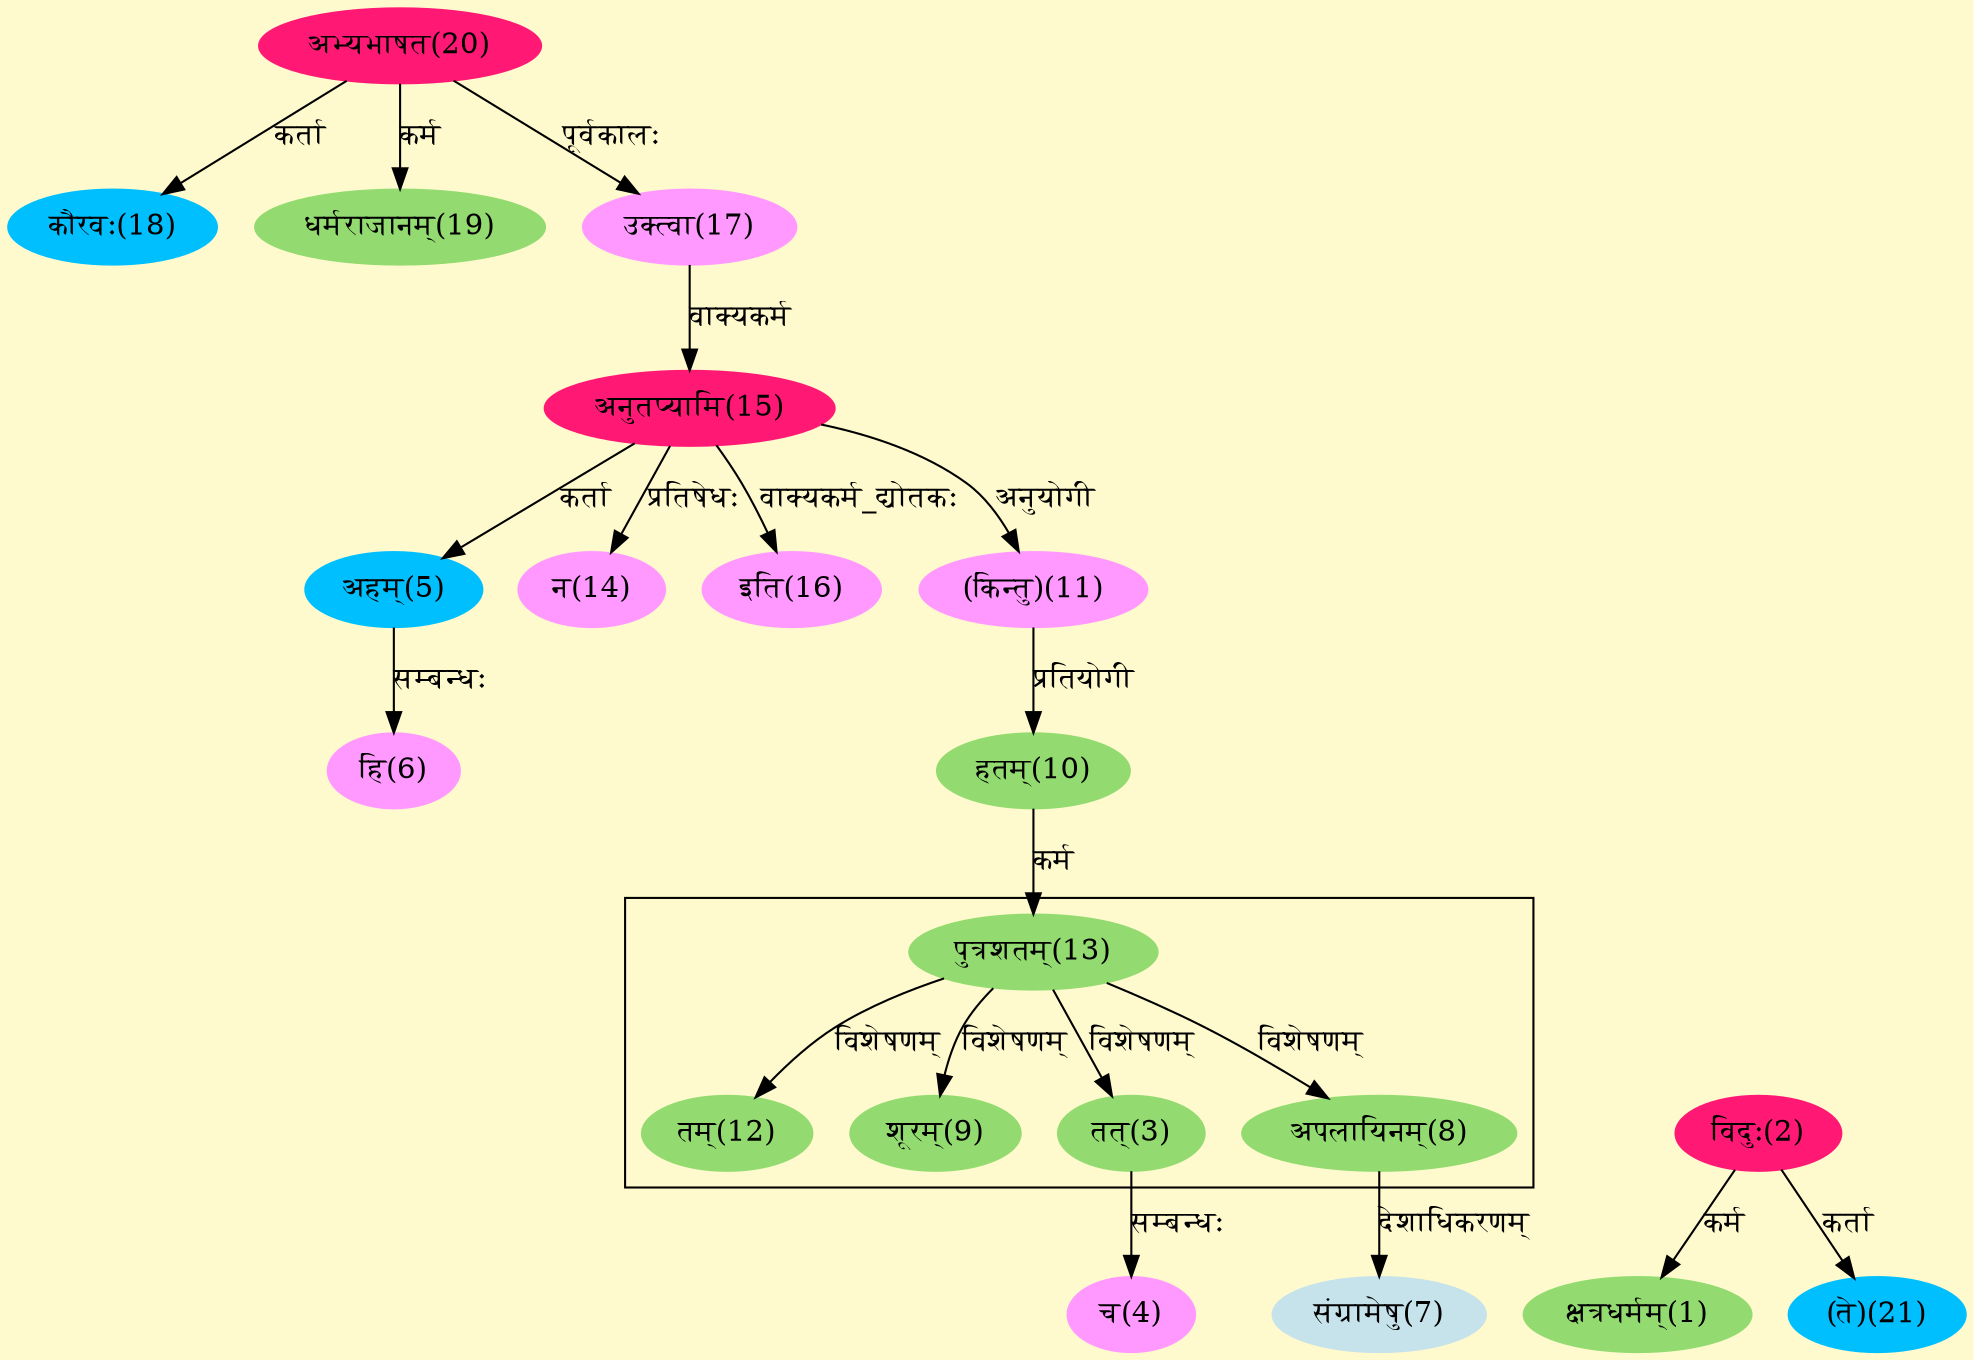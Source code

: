 digraph G{
rankdir=BT;
 compound=true;
 bgcolor="lemonchiffon1";

subgraph cluster_1{
Node3 [style=filled, color="#93DB70" label = "तत्(3)"]
Node13 [style=filled, color="#93DB70" label = "पुत्रशतम्(13)"]
Node8 [style=filled, color="#93DB70" label = "अपलायिनम्(8)"]
Node9 [style=filled, color="#93DB70" label = "शूरम्(9)"]
Node12 [style=filled, color="#93DB70" label = "तम्(12)"]

}
Node1 [style=filled, color="#93DB70" label = "क्षत्रधर्मम्(1)"]
Node2 [style=filled, color="#FF1975" label = "विदुः(2)"]
Node21 [style=filled, color="#00BFFF" label = "(ते)(21)"]
Node [style=filled, color="" label = ""]
Node4 [style=filled, color="#FF99FF" label = "च(4)"]
Node3 [style=filled, color="#93DB70" label = "तत्(3)"]
Node5 [style=filled, color="#00BFFF" label = "अहम्(5)"]
Node15 [style=filled, color="#FF1975" label = "अनुतप्यामि(15)"]
Node6 [style=filled, color="#FF99FF" label = "हि(6)"]
Node7 [style=filled, color="#C6E2EB" label = "संग्रामेषु(7)"]
Node8 [style=filled, color="#93DB70" label = "अपलायिनम्(8)"]
Node10 [style=filled, color="#93DB70" label = "हतम्(10)"]
Node11 [style=filled, color="#FF99FF" label = "(किन्तु)(11)"]
Node13 [style=filled, color="#93DB70" label = "पुत्रशतम्(13)"]
Node14 [style=filled, color="#FF99FF" label = "न(14)"]
Node17 [style=filled, color="#FF99FF" label = "उक्त्वा(17)"]
Node16 [style=filled, color="#FF99FF" label = "इति(16)"]
Node20 [style=filled, color="#FF1975" label = "अभ्यभाषत(20)"]
Node18 [style=filled, color="#00BFFF" label = "कौरवः(18)"]
Node19 [style=filled, color="#93DB70" label = "धर्मराजानम्(19)"]
/* Start of Relations section */

Node1 -> Node2 [  label="कर्म"  dir="back" ]
Node3 -> Node13 [  label="विशेषणम्"  dir="back" ]
Node4 -> Node3 [  label="सम्बन्धः"  dir="back" ]
Node5 -> Node15 [  label="कर्ता"  dir="back" ]
Node6 -> Node5 [  label="सम्बन्धः"  dir="back" ]
Node7 -> Node8 [  label="देशाधिकरणम्"  dir="back" ]
Node8 -> Node13 [  label="विशेषणम्"  dir="back" ]
Node9 -> Node13 [  label="विशेषणम्"  dir="back" ]
Node10 -> Node11 [  label="प्रतियोगी"  dir="back" ]
Node11 -> Node15 [  label="अनुयोगी"  dir="back" ]
Node12 -> Node13 [  label="विशेषणम्"  dir="back" ]
Node13 -> Node10 [  label="कर्म"  dir="back" ]
Node14 -> Node15 [  label="प्रतिषेधः"  dir="back" ]
Node15 -> Node17 [  label="वाक्यकर्म"  dir="back" ]
Node16 -> Node15 [  label="वाक्यकर्म_द्योतकः"  dir="back" ]
Node17 -> Node20 [  label="पूर्वकालः"  dir="back" ]
Node18 -> Node20 [  label="कर्ता"  dir="back" ]
Node19 -> Node20 [  label="कर्म"  dir="back" ]
Node21 -> Node2 [  label="कर्ता"  dir="back" ]
}
